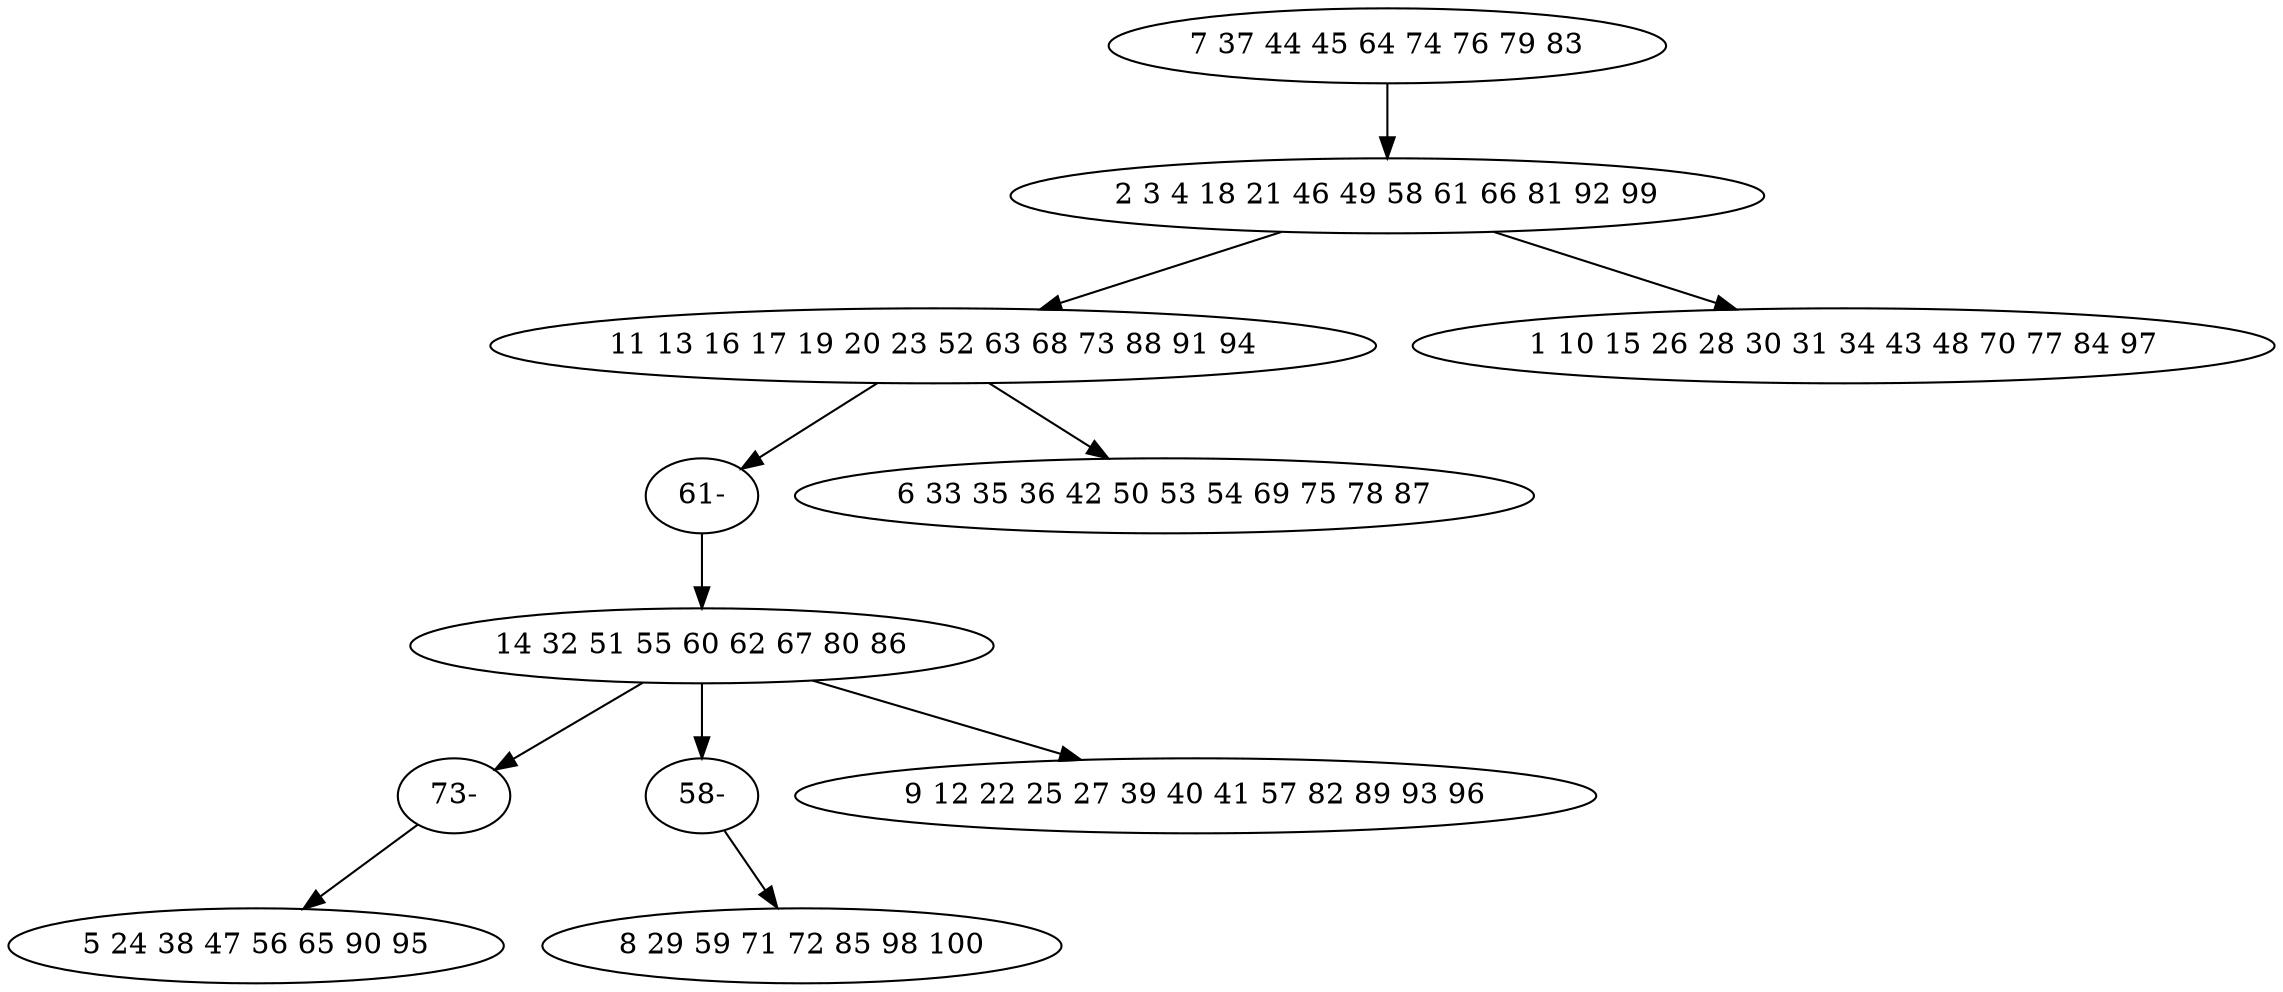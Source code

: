 digraph true_tree {
	"0" -> "1"
	"1" -> "2"
	"2" -> "10"
	"3" -> "11"
	"1" -> "5"
	"2" -> "6"
	"3" -> "9"
	"3" -> "8"
	"9" -> "7"
	"10" -> "3"
	"11" -> "4"
	"0" [label="7 37 44 45 64 74 76 79 83"];
	"1" [label="2 3 4 18 21 46 49 58 61 66 81 92 99"];
	"2" [label="11 13 16 17 19 20 23 52 63 68 73 88 91 94"];
	"3" [label="14 32 51 55 60 62 67 80 86"];
	"4" [label="5 24 38 47 56 65 90 95"];
	"5" [label="1 10 15 26 28 30 31 34 43 48 70 77 84 97"];
	"6" [label="6 33 35 36 42 50 53 54 69 75 78 87"];
	"7" [label="8 29 59 71 72 85 98 100"];
	"8" [label="9 12 22 25 27 39 40 41 57 82 89 93 96"];
	"9" [label="58-"];
	"10" [label="61-"];
	"11" [label="73-"];
}
